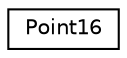 digraph "Graphical Class Hierarchy"
{
 // LATEX_PDF_SIZE
  edge [fontname="Helvetica",fontsize="10",labelfontname="Helvetica",labelfontsize="10"];
  node [fontname="Helvetica",fontsize="10",shape=record];
  rankdir="LR";
  Node0 [label="Point16",height=0.2,width=0.4,color="black", fillcolor="white", style="filled",URL="$struct_point16.html",tooltip=" "];
}
